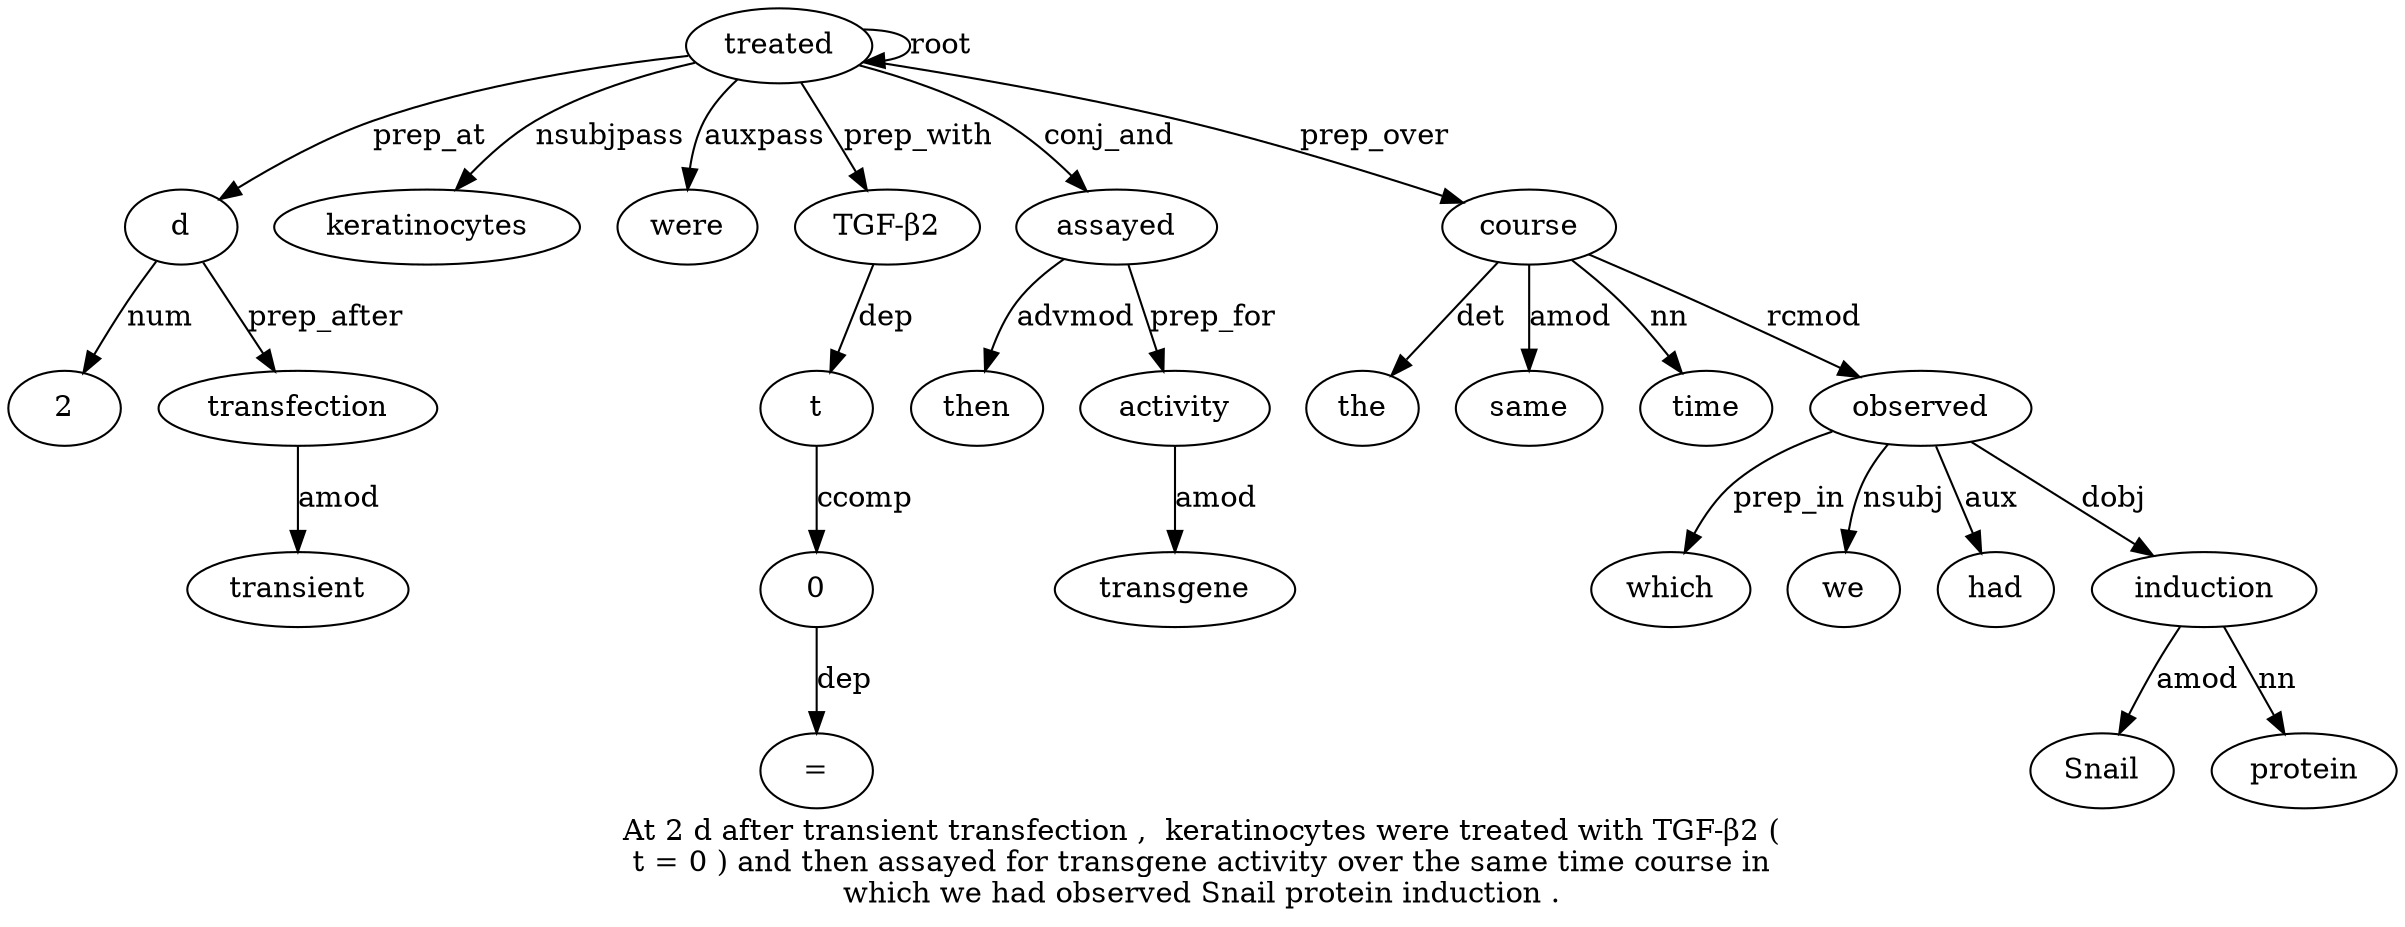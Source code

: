 digraph "At 2 d after transient transfection ,  keratinocytes were treated with TGF-β2 ( t = 0 ) and then assayed for transgene activity over the same time course in which we had observed Snail protein induction ." {
label="At 2 d after transient transfection ,  keratinocytes were treated with TGF-β2 (
t = 0 ) and then assayed for transgene activity over the same time course in
which we had observed Snail protein induction .";
d3 [style=filled, fillcolor=white, label=d];
2 [style=filled, fillcolor=white, label=2];
d3 -> 2  [label=num];
treated10 [style=filled, fillcolor=white, label=treated];
treated10 -> d3  [label=prep_at];
transfection6 [style=filled, fillcolor=white, label=transfection];
transient5 [style=filled, fillcolor=white, label=transient];
transfection6 -> transient5  [label=amod];
d3 -> transfection6  [label=prep_after];
keratinocytes8 [style=filled, fillcolor=white, label=keratinocytes];
treated10 -> keratinocytes8  [label=nsubjpass];
were9 [style=filled, fillcolor=white, label=were];
treated10 -> were9  [label=auxpass];
treated10 -> treated10  [label=root];
"TGF-β21" [style=filled, fillcolor=white, label="TGF-β2"];
treated10 -> "TGF-β21"  [label=prep_with];
t14 [style=filled, fillcolor=white, label=t];
"TGF-β21" -> t14  [label=dep];
016 [style=filled, fillcolor=white, label=0];
"=15" [style=filled, fillcolor=white, label="="];
016 -> "=15"  [label=dep];
t14 -> 016  [label=ccomp];
assayed20 [style=filled, fillcolor=white, label=assayed];
then19 [style=filled, fillcolor=white, label=then];
assayed20 -> then19  [label=advmod];
treated10 -> assayed20  [label=conj_and];
activity23 [style=filled, fillcolor=white, label=activity];
transgene22 [style=filled, fillcolor=white, label=transgene];
activity23 -> transgene22  [label=amod];
assayed20 -> activity23  [label=prep_for];
course28 [style=filled, fillcolor=white, label=course];
the25 [style=filled, fillcolor=white, label=the];
course28 -> the25  [label=det];
same26 [style=filled, fillcolor=white, label=same];
course28 -> same26  [label=amod];
time27 [style=filled, fillcolor=white, label=time];
course28 -> time27  [label=nn];
treated10 -> course28  [label=prep_over];
observed33 [style=filled, fillcolor=white, label=observed];
which30 [style=filled, fillcolor=white, label=which];
observed33 -> which30  [label=prep_in];
we31 [style=filled, fillcolor=white, label=we];
observed33 -> we31  [label=nsubj];
had32 [style=filled, fillcolor=white, label=had];
observed33 -> had32  [label=aux];
course28 -> observed33  [label=rcmod];
induction36 [style=filled, fillcolor=white, label=induction];
Snail34 [style=filled, fillcolor=white, label=Snail];
induction36 -> Snail34  [label=amod];
protein35 [style=filled, fillcolor=white, label=protein];
induction36 -> protein35  [label=nn];
observed33 -> induction36  [label=dobj];
}

